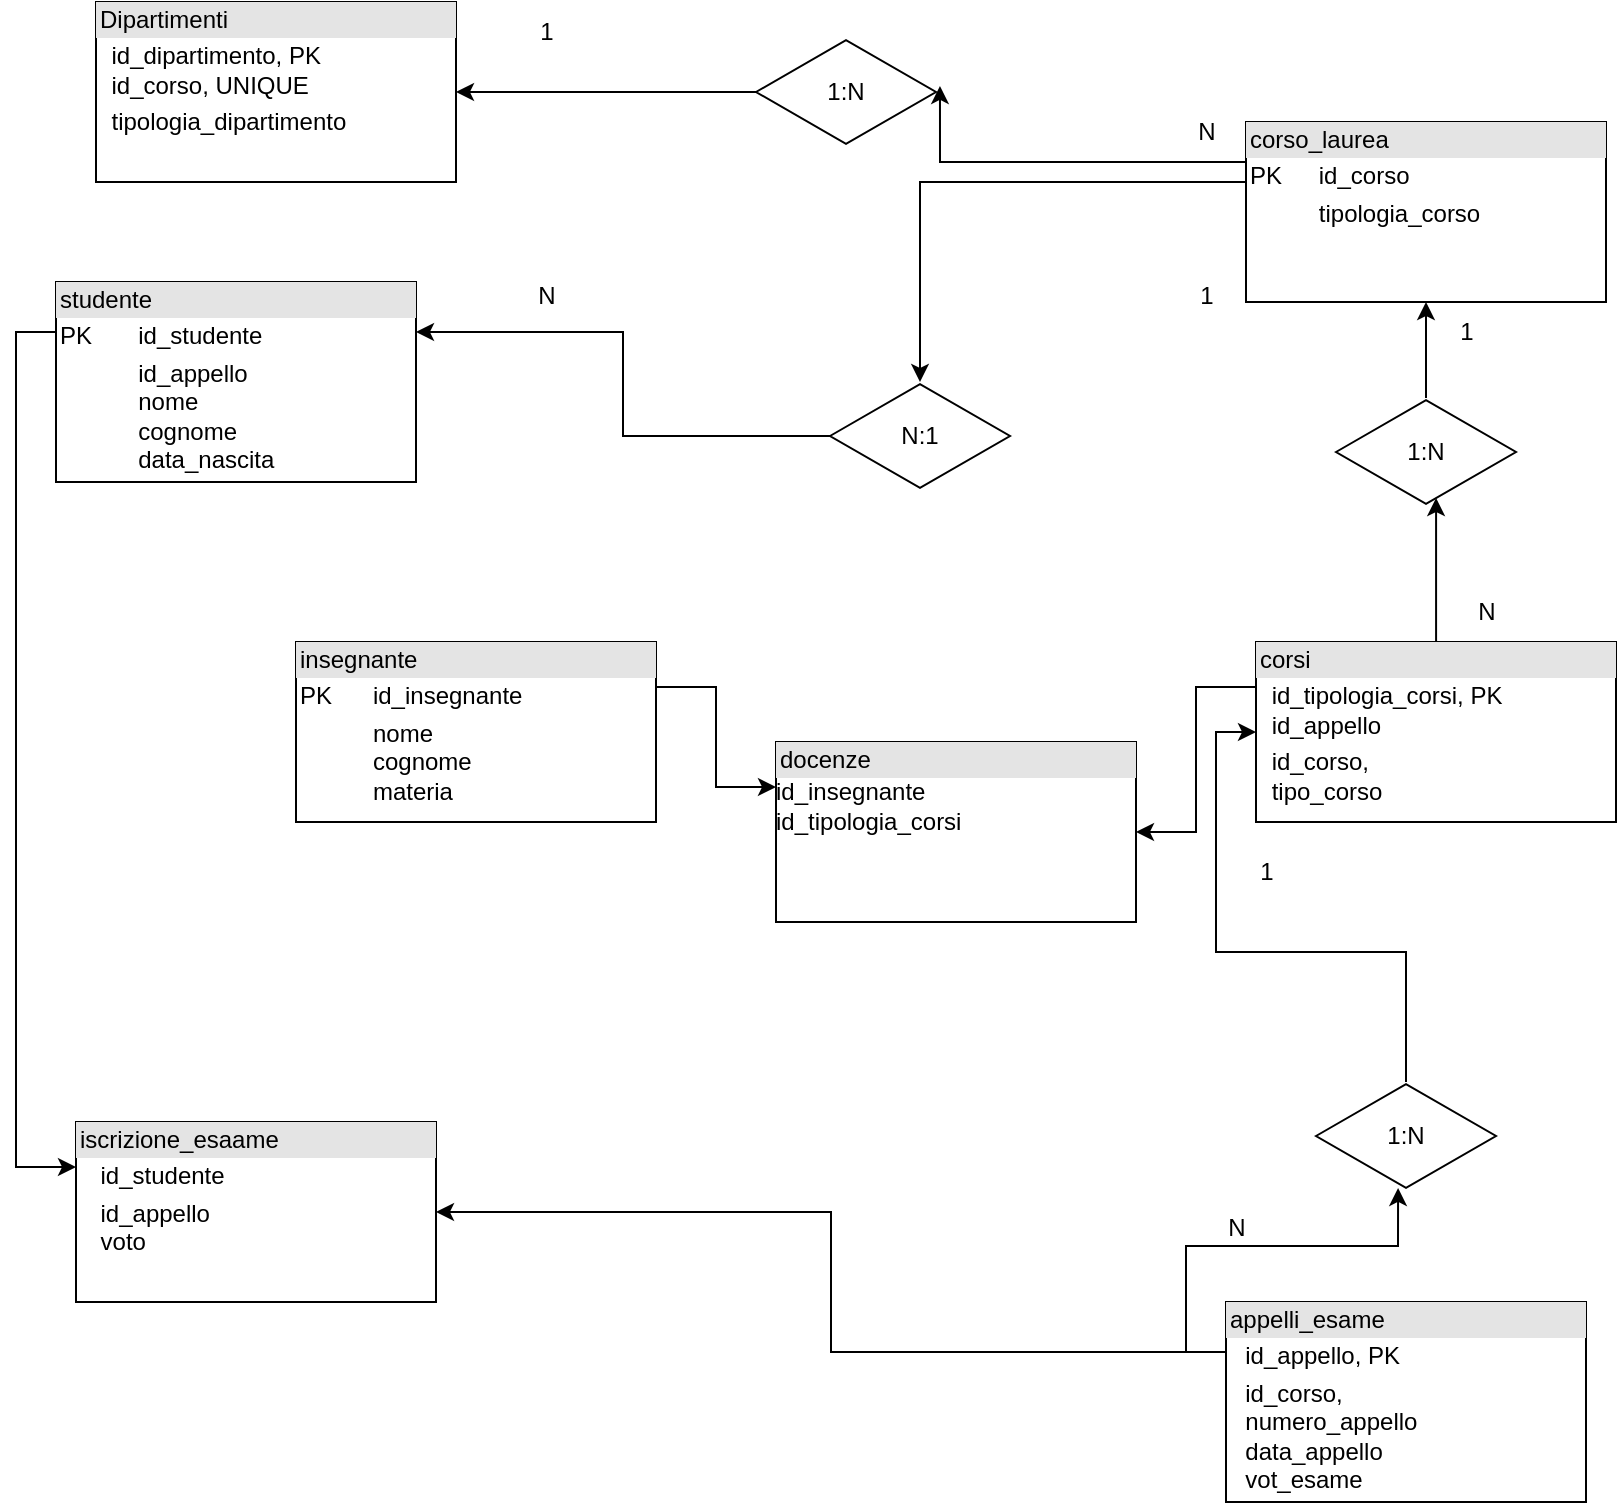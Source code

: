 <mxfile version="26.0.16">
  <diagram name="Pagina-1" id="EPxkRy8NKs84hebMyAFT">
    <mxGraphModel dx="2514" dy="868" grid="1" gridSize="10" guides="1" tooltips="1" connect="1" arrows="1" fold="1" page="1" pageScale="1" pageWidth="827" pageHeight="1169" math="0" shadow="0">
      <root>
        <mxCell id="0" />
        <mxCell id="1" parent="0" />
        <mxCell id="VpLjQsEVqFwzY9uR6XZ5-1" value="&lt;div style=&quot;box-sizing: border-box; width: 100%; background: rgb(228, 228, 228); padding: 2px;&quot;&gt;Dipartimenti&lt;/div&gt;&lt;table style=&quot;width:100%;font-size:1em;&quot; cellpadding=&quot;2&quot; cellspacing=&quot;0&quot;&gt;&lt;tbody&gt;&lt;tr&gt;&lt;td&gt;&lt;br&gt;&lt;/td&gt;&lt;td&gt;id_dipartimento, PK&lt;br&gt;id_corso, UNIQUE&lt;br&gt;&lt;/td&gt;&lt;/tr&gt;&lt;tr&gt;&lt;td&gt;&lt;br&gt;&lt;/td&gt;&lt;td&gt;tipologia_dipartimento&lt;br&gt;&lt;/td&gt;&lt;/tr&gt;&lt;/tbody&gt;&lt;/table&gt;" style="verticalAlign=top;align=left;overflow=fill;html=1;whiteSpace=wrap;" vertex="1" parent="1">
          <mxGeometry x="-780" y="40" width="180" height="90" as="geometry" />
        </mxCell>
        <mxCell id="VpLjQsEVqFwzY9uR6XZ5-2" value="&lt;div style=&quot;box-sizing: border-box; width: 100%; background: rgb(228, 228, 228); padding: 2px;&quot;&gt;corso_laurea&lt;/div&gt;&lt;table style=&quot;width:100%;font-size:1em;&quot; cellpadding=&quot;2&quot; cellspacing=&quot;0&quot;&gt;&lt;tbody&gt;&lt;tr&gt;&lt;td&gt;PK&lt;/td&gt;&lt;td&gt;id_corso&lt;br&gt;&lt;/td&gt;&lt;/tr&gt;&lt;tr&gt;&lt;td&gt;&lt;br&gt;&lt;/td&gt;&lt;td&gt;tipologia_corso&lt;br&gt;&lt;br&gt;&lt;/td&gt;&lt;/tr&gt;&lt;/tbody&gt;&lt;/table&gt;" style="verticalAlign=top;align=left;overflow=fill;html=1;whiteSpace=wrap;" vertex="1" parent="1">
          <mxGeometry x="-205" y="100" width="180" height="90" as="geometry" />
        </mxCell>
        <mxCell id="VpLjQsEVqFwzY9uR6XZ5-6" value="1" style="text;html=1;align=center;verticalAlign=middle;resizable=0;points=[];autosize=1;strokeColor=none;fillColor=none;" vertex="1" parent="1">
          <mxGeometry x="-570" y="40" width="30" height="30" as="geometry" />
        </mxCell>
        <mxCell id="VpLjQsEVqFwzY9uR6XZ5-8" value="N" style="text;html=1;align=center;verticalAlign=middle;resizable=0;points=[];autosize=1;strokeColor=none;fillColor=none;" vertex="1" parent="1">
          <mxGeometry x="-240" y="90" width="30" height="30" as="geometry" />
        </mxCell>
        <mxCell id="VpLjQsEVqFwzY9uR6XZ5-14" style="edgeStyle=orthogonalEdgeStyle;rounded=0;orthogonalLoop=1;jettySize=auto;html=1;entryX=1;entryY=0.5;entryDx=0;entryDy=0;" edge="1" parent="1" source="VpLjQsEVqFwzY9uR6XZ5-11" target="VpLjQsEVqFwzY9uR6XZ5-1">
          <mxGeometry relative="1" as="geometry" />
        </mxCell>
        <mxCell id="VpLjQsEVqFwzY9uR6XZ5-11" value="1:N" style="html=1;whiteSpace=wrap;aspect=fixed;shape=isoRectangle;" vertex="1" parent="1">
          <mxGeometry x="-450" y="58" width="90" height="54" as="geometry" />
        </mxCell>
        <mxCell id="VpLjQsEVqFwzY9uR6XZ5-29" style="edgeStyle=orthogonalEdgeStyle;rounded=0;orthogonalLoop=1;jettySize=auto;html=1;exitX=0;exitY=0.25;exitDx=0;exitDy=0;entryX=1;entryY=0.5;entryDx=0;entryDy=0;" edge="1" parent="1" source="VpLjQsEVqFwzY9uR6XZ5-16" target="VpLjQsEVqFwzY9uR6XZ5-27">
          <mxGeometry relative="1" as="geometry" />
        </mxCell>
        <mxCell id="VpLjQsEVqFwzY9uR6XZ5-16" value="&lt;div style=&quot;box-sizing: border-box; width: 100%; background: rgb(228, 228, 228); padding: 2px;&quot;&gt;corsi&lt;/div&gt;&lt;table style=&quot;width:100%;font-size:1em;&quot; cellpadding=&quot;2&quot; cellspacing=&quot;0&quot;&gt;&lt;tbody&gt;&lt;tr&gt;&lt;td&gt;&lt;br&gt;&lt;/td&gt;&lt;td&gt;id_tipologia_corsi, PK&lt;br&gt;id_appello&lt;br&gt;&lt;/td&gt;&lt;/tr&gt;&lt;tr&gt;&lt;td&gt;&lt;br&gt;&lt;/td&gt;&lt;td&gt;id_corso,&amp;nbsp;&lt;br&gt;tipo_corso&lt;br&gt;&lt;/td&gt;&lt;/tr&gt;&lt;/tbody&gt;&lt;/table&gt;" style="verticalAlign=top;align=left;overflow=fill;html=1;whiteSpace=wrap;" vertex="1" parent="1">
          <mxGeometry x="-200" y="360" width="180" height="90" as="geometry" />
        </mxCell>
        <mxCell id="VpLjQsEVqFwzY9uR6XZ5-20" style="edgeStyle=orthogonalEdgeStyle;rounded=0;orthogonalLoop=1;jettySize=auto;html=1;entryX=0.5;entryY=1;entryDx=0;entryDy=0;" edge="1" parent="1" source="VpLjQsEVqFwzY9uR6XZ5-17" target="VpLjQsEVqFwzY9uR6XZ5-2">
          <mxGeometry relative="1" as="geometry" />
        </mxCell>
        <mxCell id="VpLjQsEVqFwzY9uR6XZ5-17" value="1:N" style="html=1;whiteSpace=wrap;aspect=fixed;shape=isoRectangle;" vertex="1" parent="1">
          <mxGeometry x="-160" y="238" width="90" height="54" as="geometry" />
        </mxCell>
        <mxCell id="VpLjQsEVqFwzY9uR6XZ5-19" style="edgeStyle=orthogonalEdgeStyle;rounded=0;orthogonalLoop=1;jettySize=auto;html=1;entryX=0.556;entryY=0.926;entryDx=0;entryDy=0;entryPerimeter=0;" edge="1" parent="1" source="VpLjQsEVqFwzY9uR6XZ5-16" target="VpLjQsEVqFwzY9uR6XZ5-17">
          <mxGeometry relative="1" as="geometry" />
        </mxCell>
        <mxCell id="VpLjQsEVqFwzY9uR6XZ5-21" value="N" style="text;html=1;align=center;verticalAlign=middle;resizable=0;points=[];autosize=1;strokeColor=none;fillColor=none;" vertex="1" parent="1">
          <mxGeometry x="-100" y="330" width="30" height="30" as="geometry" />
        </mxCell>
        <mxCell id="VpLjQsEVqFwzY9uR6XZ5-22" value="1" style="text;html=1;align=center;verticalAlign=middle;resizable=0;points=[];autosize=1;strokeColor=none;fillColor=none;" vertex="1" parent="1">
          <mxGeometry x="-110" y="190" width="30" height="30" as="geometry" />
        </mxCell>
        <mxCell id="VpLjQsEVqFwzY9uR6XZ5-30" style="edgeStyle=orthogonalEdgeStyle;rounded=0;orthogonalLoop=1;jettySize=auto;html=1;exitX=1;exitY=0.25;exitDx=0;exitDy=0;entryX=0;entryY=0.25;entryDx=0;entryDy=0;" edge="1" parent="1" source="VpLjQsEVqFwzY9uR6XZ5-23" target="VpLjQsEVqFwzY9uR6XZ5-27">
          <mxGeometry relative="1" as="geometry" />
        </mxCell>
        <mxCell id="VpLjQsEVqFwzY9uR6XZ5-23" value="&lt;div style=&quot;box-sizing: border-box; width: 100%; background: rgb(228, 228, 228); padding: 2px;&quot;&gt;insegnante&lt;/div&gt;&lt;table style=&quot;width:100%;font-size:1em;&quot; cellpadding=&quot;2&quot; cellspacing=&quot;0&quot;&gt;&lt;tbody&gt;&lt;tr&gt;&lt;td&gt;PK&lt;/td&gt;&lt;td&gt;id_insegnante&lt;/td&gt;&lt;/tr&gt;&lt;tr&gt;&lt;td&gt;&lt;br&gt;&lt;/td&gt;&lt;td&gt;nome&lt;br&gt;cognome&lt;br&gt;materia&lt;/td&gt;&lt;/tr&gt;&lt;/tbody&gt;&lt;/table&gt;" style="verticalAlign=top;align=left;overflow=fill;html=1;whiteSpace=wrap;" vertex="1" parent="1">
          <mxGeometry x="-680" y="360" width="180" height="90" as="geometry" />
        </mxCell>
        <mxCell id="VpLjQsEVqFwzY9uR6XZ5-26" style="edgeStyle=orthogonalEdgeStyle;rounded=0;orthogonalLoop=1;jettySize=auto;html=1;entryX=1.022;entryY=0.444;entryDx=0;entryDy=0;entryPerimeter=0;" edge="1" parent="1" source="VpLjQsEVqFwzY9uR6XZ5-2" target="VpLjQsEVqFwzY9uR6XZ5-11">
          <mxGeometry relative="1" as="geometry">
            <Array as="points">
              <mxPoint x="-358" y="120" />
            </Array>
          </mxGeometry>
        </mxCell>
        <mxCell id="VpLjQsEVqFwzY9uR6XZ5-27" value="&lt;div style=&quot;box-sizing: border-box; width: 100%; background: rgb(228, 228, 228); padding: 2px;&quot;&gt;docenze&lt;/div&gt;id_insegnante&lt;div&gt;id_tipologia_corsi&lt;/div&gt;" style="verticalAlign=top;align=left;overflow=fill;html=1;whiteSpace=wrap;" vertex="1" parent="1">
          <mxGeometry x="-440" y="410" width="180" height="90" as="geometry" />
        </mxCell>
        <mxCell id="VpLjQsEVqFwzY9uR6XZ5-57" style="edgeStyle=orthogonalEdgeStyle;rounded=0;orthogonalLoop=1;jettySize=auto;html=1;exitX=0;exitY=0.25;exitDx=0;exitDy=0;entryX=1;entryY=0.5;entryDx=0;entryDy=0;" edge="1" parent="1" source="VpLjQsEVqFwzY9uR6XZ5-32" target="VpLjQsEVqFwzY9uR6XZ5-53">
          <mxGeometry relative="1" as="geometry" />
        </mxCell>
        <mxCell id="VpLjQsEVqFwzY9uR6XZ5-32" value="&lt;div style=&quot;box-sizing: border-box; width: 100%; background: rgb(228, 228, 228); padding: 2px;&quot;&gt;appelli_esame&lt;/div&gt;&lt;table style=&quot;width:100%;font-size:1em;&quot; cellpadding=&quot;2&quot; cellspacing=&quot;0&quot;&gt;&lt;tbody&gt;&lt;tr&gt;&lt;td&gt;&lt;br&gt;&lt;/td&gt;&lt;td&gt;id_appello, PK&lt;br&gt;&lt;/td&gt;&lt;/tr&gt;&lt;tr&gt;&lt;td&gt;&lt;br&gt;&lt;/td&gt;&lt;td&gt;id_corso,&amp;nbsp;&lt;br&gt;numero_appello&lt;br&gt;data_appello&lt;br&gt;vot_esame&lt;br&gt;&lt;br&gt;&lt;/td&gt;&lt;/tr&gt;&lt;/tbody&gt;&lt;/table&gt;" style="verticalAlign=top;align=left;overflow=fill;html=1;whiteSpace=wrap;" vertex="1" parent="1">
          <mxGeometry x="-215" y="690" width="180" height="100" as="geometry" />
        </mxCell>
        <mxCell id="VpLjQsEVqFwzY9uR6XZ5-37" style="edgeStyle=orthogonalEdgeStyle;rounded=0;orthogonalLoop=1;jettySize=auto;html=1;entryX=0;entryY=0.5;entryDx=0;entryDy=0;" edge="1" parent="1" source="VpLjQsEVqFwzY9uR6XZ5-33" target="VpLjQsEVqFwzY9uR6XZ5-16">
          <mxGeometry relative="1" as="geometry" />
        </mxCell>
        <mxCell id="VpLjQsEVqFwzY9uR6XZ5-33" value="1:N" style="html=1;whiteSpace=wrap;aspect=fixed;shape=isoRectangle;" vertex="1" parent="1">
          <mxGeometry x="-170" y="580" width="90" height="54" as="geometry" />
        </mxCell>
        <mxCell id="VpLjQsEVqFwzY9uR6XZ5-35" style="edgeStyle=orthogonalEdgeStyle;rounded=0;orthogonalLoop=1;jettySize=auto;html=1;exitX=0;exitY=0.25;exitDx=0;exitDy=0;entryX=0.456;entryY=0.981;entryDx=0;entryDy=0;entryPerimeter=0;" edge="1" parent="1" source="VpLjQsEVqFwzY9uR6XZ5-32" target="VpLjQsEVqFwzY9uR6XZ5-33">
          <mxGeometry relative="1" as="geometry" />
        </mxCell>
        <mxCell id="VpLjQsEVqFwzY9uR6XZ5-36" value="N" style="text;html=1;align=center;verticalAlign=middle;resizable=0;points=[];autosize=1;strokeColor=none;fillColor=none;" vertex="1" parent="1">
          <mxGeometry x="-225" y="638" width="30" height="30" as="geometry" />
        </mxCell>
        <mxCell id="VpLjQsEVqFwzY9uR6XZ5-38" value="1" style="text;html=1;align=center;verticalAlign=middle;resizable=0;points=[];autosize=1;strokeColor=none;fillColor=none;" vertex="1" parent="1">
          <mxGeometry x="-210" y="460" width="30" height="30" as="geometry" />
        </mxCell>
        <mxCell id="VpLjQsEVqFwzY9uR6XZ5-56" style="edgeStyle=orthogonalEdgeStyle;rounded=0;orthogonalLoop=1;jettySize=auto;html=1;exitX=0;exitY=0.25;exitDx=0;exitDy=0;entryX=0;entryY=0.25;entryDx=0;entryDy=0;" edge="1" parent="1" source="VpLjQsEVqFwzY9uR6XZ5-39" target="VpLjQsEVqFwzY9uR6XZ5-53">
          <mxGeometry relative="1" as="geometry" />
        </mxCell>
        <mxCell id="VpLjQsEVqFwzY9uR6XZ5-39" value="&lt;div style=&quot;box-sizing: border-box; width: 100%; background: rgb(228, 228, 228); padding: 2px;&quot;&gt;studente&lt;/div&gt;&lt;table style=&quot;width:100%;font-size:1em;&quot; cellpadding=&quot;2&quot; cellspacing=&quot;0&quot;&gt;&lt;tbody&gt;&lt;tr&gt;&lt;td&gt;PK&lt;/td&gt;&lt;td&gt;id_studente&lt;/td&gt;&lt;/tr&gt;&lt;tr&gt;&lt;td&gt;&lt;br&gt;&lt;/td&gt;&lt;td&gt;id_appello&lt;br&gt;nome&lt;br&gt;cognome&lt;br&gt;data_nascita&lt;/td&gt;&lt;/tr&gt;&lt;/tbody&gt;&lt;/table&gt;" style="verticalAlign=top;align=left;overflow=fill;html=1;whiteSpace=wrap;" vertex="1" parent="1">
          <mxGeometry x="-800" y="180" width="180" height="100" as="geometry" />
        </mxCell>
        <mxCell id="VpLjQsEVqFwzY9uR6XZ5-45" style="edgeStyle=orthogonalEdgeStyle;rounded=0;orthogonalLoop=1;jettySize=auto;html=1;entryX=1;entryY=0.25;entryDx=0;entryDy=0;" edge="1" parent="1" source="VpLjQsEVqFwzY9uR6XZ5-40" target="VpLjQsEVqFwzY9uR6XZ5-39">
          <mxGeometry relative="1" as="geometry" />
        </mxCell>
        <mxCell id="VpLjQsEVqFwzY9uR6XZ5-40" value="N:1" style="html=1;whiteSpace=wrap;aspect=fixed;shape=isoRectangle;" vertex="1" parent="1">
          <mxGeometry x="-413" y="230" width="90" height="54" as="geometry" />
        </mxCell>
        <mxCell id="VpLjQsEVqFwzY9uR6XZ5-42" style="edgeStyle=orthogonalEdgeStyle;rounded=0;orthogonalLoop=1;jettySize=auto;html=1;exitX=0;exitY=0.75;exitDx=0;exitDy=0;" edge="1" parent="1" source="VpLjQsEVqFwzY9uR6XZ5-2">
          <mxGeometry relative="1" as="geometry">
            <mxPoint x="-368" y="230" as="targetPoint" />
            <Array as="points">
              <mxPoint x="-205" y="130" />
              <mxPoint x="-368" y="130" />
            </Array>
          </mxGeometry>
        </mxCell>
        <mxCell id="VpLjQsEVqFwzY9uR6XZ5-43" value="1" style="text;html=1;align=center;verticalAlign=middle;resizable=0;points=[];autosize=1;strokeColor=none;fillColor=none;" vertex="1" parent="1">
          <mxGeometry x="-240" y="172" width="30" height="30" as="geometry" />
        </mxCell>
        <mxCell id="VpLjQsEVqFwzY9uR6XZ5-46" value="N" style="text;html=1;align=center;verticalAlign=middle;resizable=0;points=[];autosize=1;strokeColor=none;fillColor=none;" vertex="1" parent="1">
          <mxGeometry x="-570" y="172" width="30" height="30" as="geometry" />
        </mxCell>
        <mxCell id="VpLjQsEVqFwzY9uR6XZ5-53" value="&lt;div style=&quot;box-sizing: border-box; width: 100%; background: rgb(228, 228, 228); padding: 2px;&quot;&gt;iscrizione_esaame&lt;/div&gt;&lt;table style=&quot;width:100%;font-size:1em;&quot; cellpadding=&quot;2&quot; cellspacing=&quot;0&quot;&gt;&lt;tbody&gt;&lt;tr&gt;&lt;td&gt;&lt;br&gt;&lt;/td&gt;&lt;td&gt;id_studente&lt;/td&gt;&lt;/tr&gt;&lt;tr&gt;&lt;td&gt;&lt;br&gt;&lt;/td&gt;&lt;td&gt;id_appello&lt;br&gt;voto&lt;br&gt;&lt;/td&gt;&lt;/tr&gt;&lt;/tbody&gt;&lt;/table&gt;" style="verticalAlign=top;align=left;overflow=fill;html=1;whiteSpace=wrap;" vertex="1" parent="1">
          <mxGeometry x="-790" y="600" width="180" height="90" as="geometry" />
        </mxCell>
      </root>
    </mxGraphModel>
  </diagram>
</mxfile>
